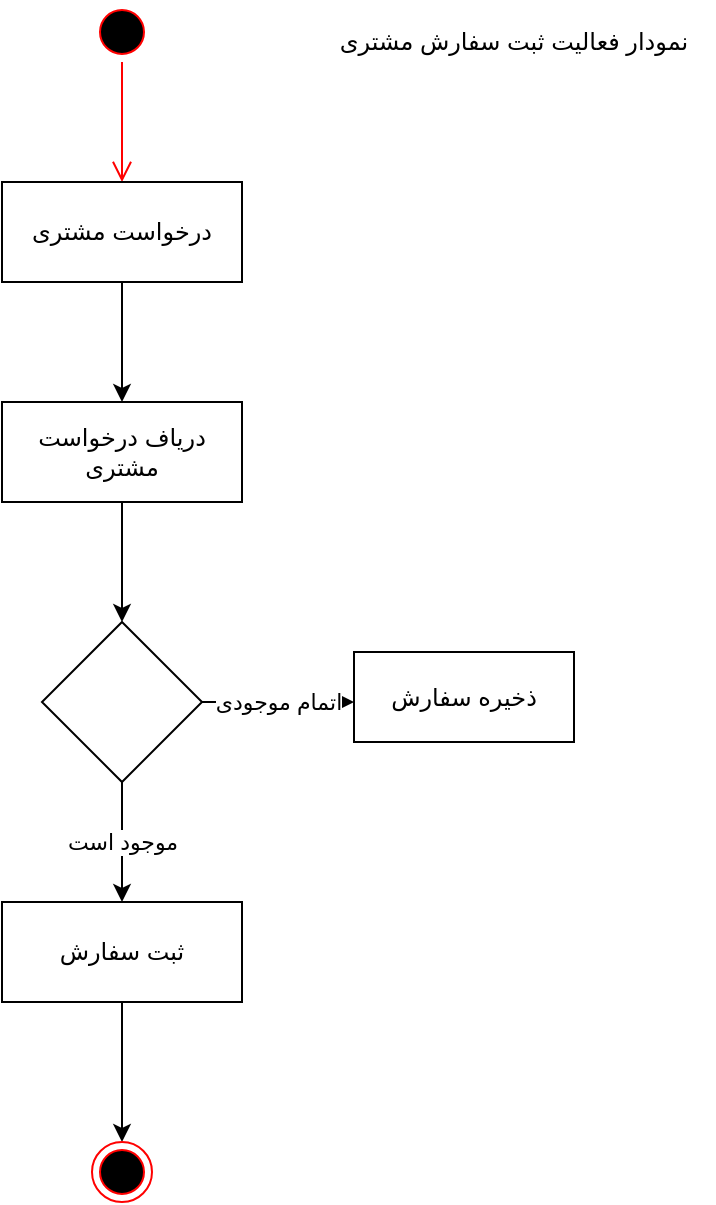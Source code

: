 <mxfile version="14.8.3" type="github">
  <diagram id="6brlylAKcYmuGklbwOr_" name="Page-1">
    <mxGraphModel dx="1102" dy="582" grid="1" gridSize="10" guides="1" tooltips="1" connect="1" arrows="1" fold="1" page="1" pageScale="1" pageWidth="827" pageHeight="1169" math="0" shadow="0">
      <root>
        <mxCell id="0" />
        <mxCell id="1" parent="0" />
        <mxCell id="fYdo8ph7aY2NQNl3tgFK-1" value="" style="ellipse;html=1;shape=startState;fillColor=#000000;strokeColor=#ff0000;" vertex="1" parent="1">
          <mxGeometry x="399" y="20" width="30" height="30" as="geometry" />
        </mxCell>
        <mxCell id="fYdo8ph7aY2NQNl3tgFK-2" value="" style="edgeStyle=orthogonalEdgeStyle;html=1;verticalAlign=bottom;endArrow=open;endSize=8;strokeColor=#ff0000;" edge="1" source="fYdo8ph7aY2NQNl3tgFK-1" parent="1">
          <mxGeometry relative="1" as="geometry">
            <mxPoint x="414" y="110" as="targetPoint" />
          </mxGeometry>
        </mxCell>
        <mxCell id="fYdo8ph7aY2NQNl3tgFK-3" value="درخواست مشتری" style="rounded=0;whiteSpace=wrap;html=1;" vertex="1" parent="1">
          <mxGeometry x="354" y="110" width="120" height="50" as="geometry" />
        </mxCell>
        <mxCell id="fYdo8ph7aY2NQNl3tgFK-4" value="دریاف درخواست مشتری" style="rounded=0;whiteSpace=wrap;html=1;" vertex="1" parent="1">
          <mxGeometry x="354" y="220" width="120" height="50" as="geometry" />
        </mxCell>
        <mxCell id="fYdo8ph7aY2NQNl3tgFK-5" value="" style="endArrow=classic;html=1;entryX=0.5;entryY=0;entryDx=0;entryDy=0;" edge="1" parent="1" target="fYdo8ph7aY2NQNl3tgFK-4">
          <mxGeometry width="50" height="50" relative="1" as="geometry">
            <mxPoint x="414" y="160" as="sourcePoint" />
            <mxPoint x="464" y="110" as="targetPoint" />
          </mxGeometry>
        </mxCell>
        <mxCell id="fYdo8ph7aY2NQNl3tgFK-18" value="" style="endArrow=classic;html=1;exitX=0.5;exitY=1;exitDx=0;exitDy=0;entryX=0.5;entryY=0;entryDx=0;entryDy=0;" edge="1" parent="1" source="fYdo8ph7aY2NQNl3tgFK-4">
          <mxGeometry width="50" height="50" relative="1" as="geometry">
            <mxPoint x="414" y="320" as="sourcePoint" />
            <mxPoint x="414" y="330" as="targetPoint" />
          </mxGeometry>
        </mxCell>
        <mxCell id="fYdo8ph7aY2NQNl3tgFK-21" value="" style="rhombus;whiteSpace=wrap;html=1;" vertex="1" parent="1">
          <mxGeometry x="374" y="330" width="80" height="80" as="geometry" />
        </mxCell>
        <mxCell id="fYdo8ph7aY2NQNl3tgFK-22" value="اتمام موجودی" style="endArrow=classic;html=1;" edge="1" parent="1">
          <mxGeometry width="50" height="50" relative="1" as="geometry">
            <mxPoint x="454" y="370" as="sourcePoint" />
            <mxPoint x="530" y="370" as="targetPoint" />
          </mxGeometry>
        </mxCell>
        <mxCell id="fYdo8ph7aY2NQNl3tgFK-23" value="ذخیره سفارش" style="rounded=0;whiteSpace=wrap;html=1;" vertex="1" parent="1">
          <mxGeometry x="530" y="345" width="110" height="45" as="geometry" />
        </mxCell>
        <mxCell id="fYdo8ph7aY2NQNl3tgFK-24" value="موجود است" style="endArrow=classic;html=1;" edge="1" parent="1">
          <mxGeometry width="50" height="50" relative="1" as="geometry">
            <mxPoint x="414" y="410" as="sourcePoint" />
            <mxPoint x="414" y="470" as="targetPoint" />
          </mxGeometry>
        </mxCell>
        <mxCell id="fYdo8ph7aY2NQNl3tgFK-25" value="ثبت سفارش" style="rounded=0;whiteSpace=wrap;html=1;" vertex="1" parent="1">
          <mxGeometry x="354" y="470" width="120" height="50" as="geometry" />
        </mxCell>
        <mxCell id="fYdo8ph7aY2NQNl3tgFK-26" value="" style="endArrow=classic;html=1;" edge="1" parent="1">
          <mxGeometry width="50" height="50" relative="1" as="geometry">
            <mxPoint x="414" y="520" as="sourcePoint" />
            <mxPoint x="414" y="590" as="targetPoint" />
          </mxGeometry>
        </mxCell>
        <mxCell id="fYdo8ph7aY2NQNl3tgFK-27" value="" style="ellipse;html=1;shape=endState;fillColor=#000000;strokeColor=#ff0000;" vertex="1" parent="1">
          <mxGeometry x="399" y="590" width="30" height="30" as="geometry" />
        </mxCell>
        <mxCell id="fYdo8ph7aY2NQNl3tgFK-28" value="نمودار فعالیت ثبت سفارش مشتری" style="text;html=1;strokeColor=none;fillColor=none;align=center;verticalAlign=middle;whiteSpace=wrap;rounded=0;" vertex="1" parent="1">
          <mxGeometry x="510" y="30" width="200" height="20" as="geometry" />
        </mxCell>
      </root>
    </mxGraphModel>
  </diagram>
</mxfile>
